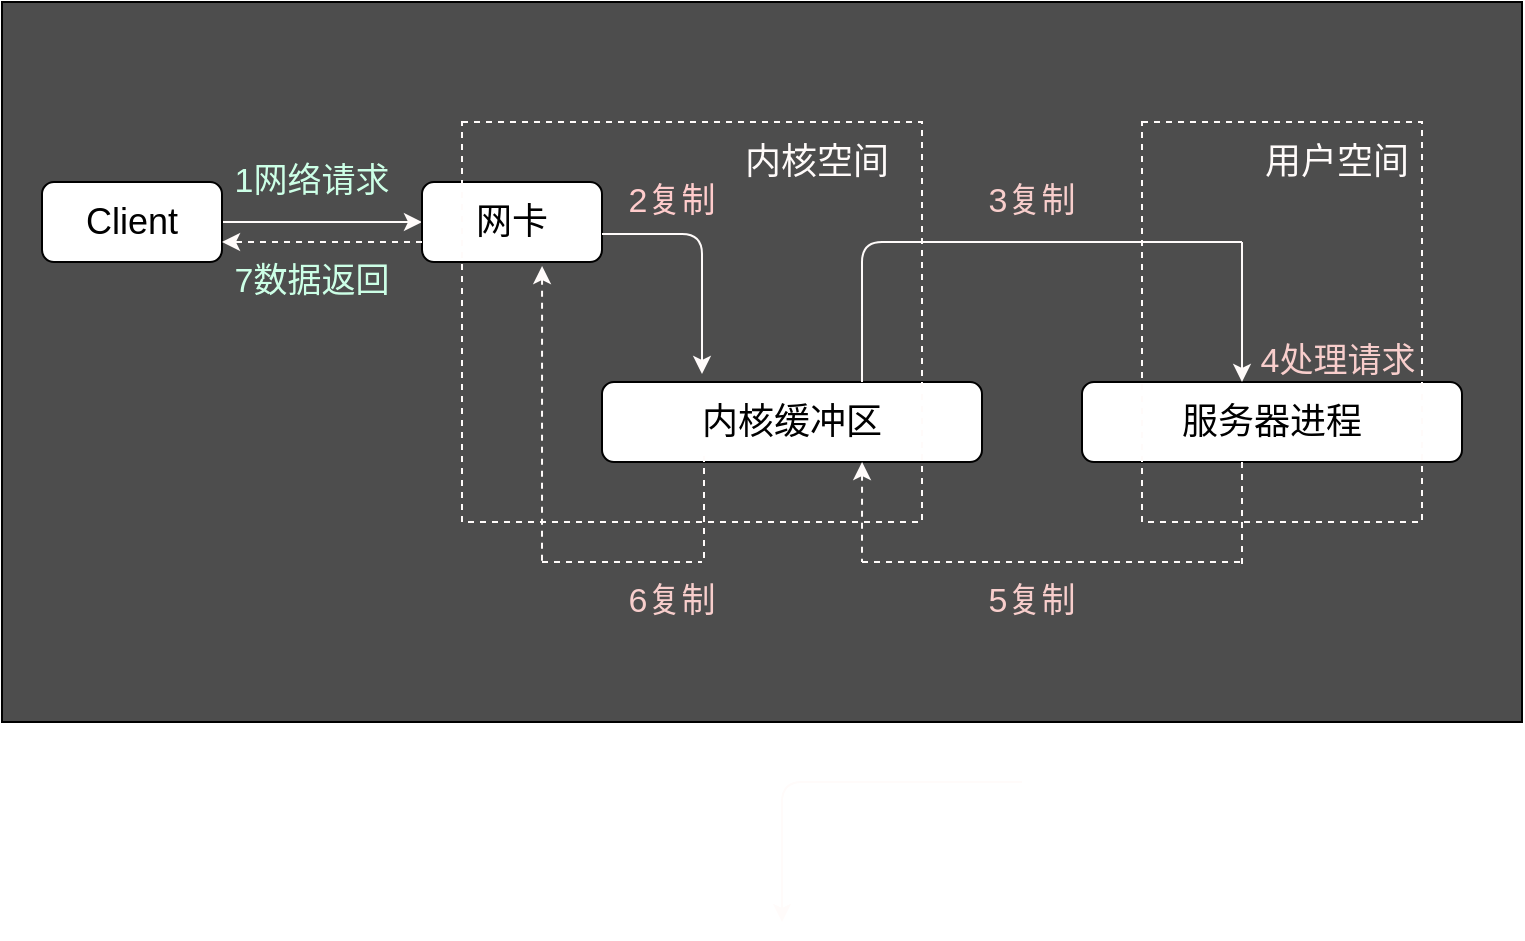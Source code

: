<mxfile version="13.1.11" type="device"><diagram name="Page-1" id="822b0af5-4adb-64df-f703-e8dfc1f81529"><mxGraphModel dx="793" dy="441" grid="1" gridSize="10" guides="1" tooltips="1" connect="1" arrows="1" fold="1" page="1" pageScale="1" pageWidth="1100" pageHeight="850" background="#ffffff" math="0" shadow="0"><root><mxCell id="0"/><mxCell id="1" parent="0"/><mxCell id="4dGLXeAo-KFVSuK-MkDw-1" value="" style="rounded=0;whiteSpace=wrap;html=1;fillColor=#4D4D4D;" vertex="1" parent="1"><mxGeometry x="160" y="80" width="760" height="360" as="geometry"/></mxCell><mxCell id="4dGLXeAo-KFVSuK-MkDw-4" value="" style="rounded=1;whiteSpace=wrap;html=1;strokeColor=#FFFBFA;" edge="1" parent="1" source="4dGLXeAo-KFVSuK-MkDw-2" target="4dGLXeAo-KFVSuK-MkDw-3"><mxGeometry relative="1" as="geometry"/></mxCell><mxCell id="4dGLXeAo-KFVSuK-MkDw-2" value="&lt;font style=&quot;font-size: 18px&quot;&gt;Client&lt;/font&gt;" style="rounded=1;whiteSpace=wrap;html=1;" vertex="1" parent="1"><mxGeometry x="180" y="170" width="90" height="40" as="geometry"/></mxCell><mxCell id="4dGLXeAo-KFVSuK-MkDw-3" value="&lt;font style=&quot;font-size: 18px&quot;&gt;网卡&lt;/font&gt;" style="rounded=1;whiteSpace=wrap;html=1;" vertex="1" parent="1"><mxGeometry x="370" y="170" width="90" height="40" as="geometry"/></mxCell><mxCell id="4dGLXeAo-KFVSuK-MkDw-6" value="" style="endArrow=classic;html=1;strokeColor=#FFFBFA;exitX=0;exitY=0.75;exitDx=0;exitDy=0;dashed=1;" edge="1" parent="1" source="4dGLXeAo-KFVSuK-MkDw-3"><mxGeometry width="50" height="50" relative="1" as="geometry"><mxPoint x="330" y="200" as="sourcePoint"/><mxPoint x="270" y="200" as="targetPoint"/></mxGeometry></mxCell><mxCell id="4dGLXeAo-KFVSuK-MkDw-7" value="&lt;font color=&quot;#ccffe6&quot; style=&quot;font-size: 17px&quot;&gt;1网络请求&lt;/font&gt;" style="text;html=1;strokeColor=none;fillColor=none;align=center;verticalAlign=middle;whiteSpace=wrap;rounded=0;" vertex="1" parent="1"><mxGeometry x="270" y="160" width="90" height="20" as="geometry"/></mxCell><mxCell id="4dGLXeAo-KFVSuK-MkDw-8" value="&lt;font color=&quot;#ccffe6&quot; style=&quot;font-size: 17px&quot;&gt;7数据返回&lt;/font&gt;" style="text;html=1;strokeColor=none;fillColor=none;align=center;verticalAlign=middle;whiteSpace=wrap;rounded=0;" vertex="1" parent="1"><mxGeometry x="270" y="210" width="90" height="20" as="geometry"/></mxCell><mxCell id="4dGLXeAo-KFVSuK-MkDw-9" value="&lt;font style=&quot;font-size: 18px&quot;&gt;内核缓冲区&lt;/font&gt;" style="rounded=1;whiteSpace=wrap;html=1;" vertex="1" parent="1"><mxGeometry x="460" y="270" width="190" height="40" as="geometry"/></mxCell><mxCell id="4dGLXeAo-KFVSuK-MkDw-11" value="" style="edgeStyle=segmentEdgeStyle;endArrow=classic;html=1;strokeColor=#FFFBFA;" edge="1" parent="1"><mxGeometry width="50" height="50" relative="1" as="geometry"><mxPoint x="460" y="196" as="sourcePoint"/><mxPoint x="510" y="266" as="targetPoint"/></mxGeometry></mxCell><mxCell id="4dGLXeAo-KFVSuK-MkDw-13" value="" style="edgeStyle=segmentEdgeStyle;endArrow=none;html=1;strokeColor=#FFFBFA;endFill=0;dashed=1;" edge="1" parent="1"><mxGeometry width="50" height="50" relative="1" as="geometry"><mxPoint x="511" y="307" as="sourcePoint"/><mxPoint x="511" y="360" as="targetPoint"/></mxGeometry></mxCell><mxCell id="4dGLXeAo-KFVSuK-MkDw-14" value="" style="edgeStyle=segmentEdgeStyle;endArrow=none;html=1;strokeColor=#FFFBFA;endFill=0;dashed=1;" edge="1" parent="1"><mxGeometry width="50" height="50" relative="1" as="geometry"><mxPoint x="430" y="360" as="sourcePoint"/><mxPoint x="510" y="360" as="targetPoint"/></mxGeometry></mxCell><mxCell id="4dGLXeAo-KFVSuK-MkDw-15" value="" style="edgeStyle=segmentEdgeStyle;endArrow=none;html=1;strokeColor=#FFFBFA;endFill=0;dashed=1;startArrow=classic;startFill=1;exitX=0.667;exitY=1.05;exitDx=0;exitDy=0;exitPerimeter=0;" edge="1" parent="1" source="4dGLXeAo-KFVSuK-MkDw-3"><mxGeometry width="50" height="50" relative="1" as="geometry"><mxPoint x="430" y="220" as="sourcePoint"/><mxPoint x="430" y="360" as="targetPoint"/></mxGeometry></mxCell><mxCell id="4dGLXeAo-KFVSuK-MkDw-16" value="&lt;font style=&quot;font-size: 18px&quot;&gt;服务器进程&lt;/font&gt;" style="rounded=1;whiteSpace=wrap;html=1;" vertex="1" parent="1"><mxGeometry x="700" y="270" width="190" height="40" as="geometry"/></mxCell><mxCell id="4dGLXeAo-KFVSuK-MkDw-17" value="" style="edgeStyle=segmentEdgeStyle;endArrow=classic;html=1;strokeColor=#FFFBFA;" edge="1" parent="1"><mxGeometry width="50" height="50" relative="1" as="geometry"><mxPoint x="670" y="470" as="sourcePoint"/><mxPoint x="550" y="540" as="targetPoint"/></mxGeometry></mxCell><mxCell id="4dGLXeAo-KFVSuK-MkDw-18" value="" style="edgeStyle=segmentEdgeStyle;endArrow=none;html=1;strokeColor=#FFFBFA;endFill=0;" edge="1" parent="1"><mxGeometry width="50" height="50" relative="1" as="geometry"><mxPoint x="780" y="200" as="sourcePoint"/><mxPoint x="590" y="270" as="targetPoint"/><Array as="points"><mxPoint x="590" y="200"/></Array></mxGeometry></mxCell><mxCell id="4dGLXeAo-KFVSuK-MkDw-19" value="" style="edgeStyle=segmentEdgeStyle;endArrow=none;html=1;strokeColor=#FFFBFA;endFill=0;startArrow=classic;startFill=1;" edge="1" parent="1"><mxGeometry width="50" height="50" relative="1" as="geometry"><mxPoint x="780" y="270" as="sourcePoint"/><mxPoint x="780" y="200" as="targetPoint"/></mxGeometry></mxCell><mxCell id="4dGLXeAo-KFVSuK-MkDw-22" value="" style="rounded=0;whiteSpace=wrap;html=1;dashed=1;strokeColor=#FFFBFA;fillColor=none;" vertex="1" parent="1"><mxGeometry x="390" y="140" width="230" height="200" as="geometry"/></mxCell><mxCell id="4dGLXeAo-KFVSuK-MkDw-23" value="" style="rounded=0;whiteSpace=wrap;html=1;dashed=1;strokeColor=#FFFBFA;fillColor=none;" vertex="1" parent="1"><mxGeometry x="730" y="140" width="140" height="200" as="geometry"/></mxCell><mxCell id="4dGLXeAo-KFVSuK-MkDw-24" value="&lt;font style=&quot;font-size: 18px&quot; color=&quot;#fffbfa&quot;&gt;内核空间&lt;/font&gt;" style="text;html=1;align=center;verticalAlign=middle;whiteSpace=wrap;rounded=0;dashed=1;" vertex="1" parent="1"><mxGeometry x="530" y="150" width="75" height="20" as="geometry"/></mxCell><mxCell id="4dGLXeAo-KFVSuK-MkDw-25" value="&lt;font color=&quot;#fffbfa&quot;&gt;&lt;span style=&quot;font-size: 18px&quot;&gt;用户空间&lt;/span&gt;&lt;/font&gt;" style="text;html=1;align=center;verticalAlign=middle;whiteSpace=wrap;rounded=0;dashed=1;" vertex="1" parent="1"><mxGeometry x="790" y="150" width="75" height="20" as="geometry"/></mxCell><mxCell id="4dGLXeAo-KFVSuK-MkDw-26" value="&lt;font style=&quot;font-size: 17px&quot; color=&quot;#ffcccc&quot;&gt;2复制&lt;/font&gt;" style="text;html=1;strokeColor=none;fillColor=none;align=center;verticalAlign=middle;whiteSpace=wrap;rounded=0;" vertex="1" parent="1"><mxGeometry x="450" y="170" width="90" height="20" as="geometry"/></mxCell><mxCell id="4dGLXeAo-KFVSuK-MkDw-27" value="&lt;font style=&quot;font-size: 17px&quot; color=&quot;#f8cecc&quot;&gt;3复制&lt;/font&gt;" style="text;html=1;strokeColor=none;fillColor=none;align=center;verticalAlign=middle;whiteSpace=wrap;rounded=0;" vertex="1" parent="1"><mxGeometry x="630" y="170" width="90" height="20" as="geometry"/></mxCell><mxCell id="4dGLXeAo-KFVSuK-MkDw-28" value="" style="edgeStyle=segmentEdgeStyle;endArrow=none;html=1;strokeColor=#FFFBFA;endFill=0;dashed=1;" edge="1" parent="1"><mxGeometry width="50" height="50" relative="1" as="geometry"><mxPoint x="780" y="310" as="sourcePoint"/><mxPoint x="780" y="363" as="targetPoint"/></mxGeometry></mxCell><mxCell id="4dGLXeAo-KFVSuK-MkDw-29" value="" style="edgeStyle=segmentEdgeStyle;endArrow=none;html=1;strokeColor=#FFFBFA;endFill=0;dashed=1;" edge="1" parent="1"><mxGeometry width="50" height="50" relative="1" as="geometry"><mxPoint x="590" y="360" as="sourcePoint"/><mxPoint x="780" y="360" as="targetPoint"/></mxGeometry></mxCell><mxCell id="4dGLXeAo-KFVSuK-MkDw-30" value="" style="edgeStyle=segmentEdgeStyle;endArrow=none;html=1;strokeColor=#FFFBFA;endFill=0;dashed=1;startArrow=classic;startFill=1;exitX=0.667;exitY=1.05;exitDx=0;exitDy=0;exitPerimeter=0;" edge="1" parent="1"><mxGeometry width="50" height="50" relative="1" as="geometry"><mxPoint x="590.03" y="310" as="sourcePoint"/><mxPoint x="590" y="360" as="targetPoint"/></mxGeometry></mxCell><mxCell id="4dGLXeAo-KFVSuK-MkDw-31" value="&lt;font style=&quot;font-size: 17px&quot; color=&quot;#f8cecc&quot;&gt;5复制&lt;/font&gt;" style="text;html=1;strokeColor=none;fillColor=none;align=center;verticalAlign=middle;whiteSpace=wrap;rounded=0;" vertex="1" parent="1"><mxGeometry x="630" y="370" width="90" height="20" as="geometry"/></mxCell><mxCell id="4dGLXeAo-KFVSuK-MkDw-32" value="&lt;font style=&quot;font-size: 17px&quot; color=&quot;#f8cecc&quot;&gt;6复制&lt;/font&gt;" style="text;html=1;strokeColor=none;fillColor=none;align=center;verticalAlign=middle;whiteSpace=wrap;rounded=0;" vertex="1" parent="1"><mxGeometry x="450" y="370" width="90" height="20" as="geometry"/></mxCell><mxCell id="4dGLXeAo-KFVSuK-MkDw-33" value="&lt;font style=&quot;font-size: 17px&quot; color=&quot;#f8cecc&quot;&gt;4处理请求&lt;/font&gt;" style="text;html=1;strokeColor=none;fillColor=none;align=center;verticalAlign=middle;whiteSpace=wrap;rounded=0;" vertex="1" parent="1"><mxGeometry x="782.5" y="250" width="90" height="20" as="geometry"/></mxCell></root></mxGraphModel></diagram></mxfile>